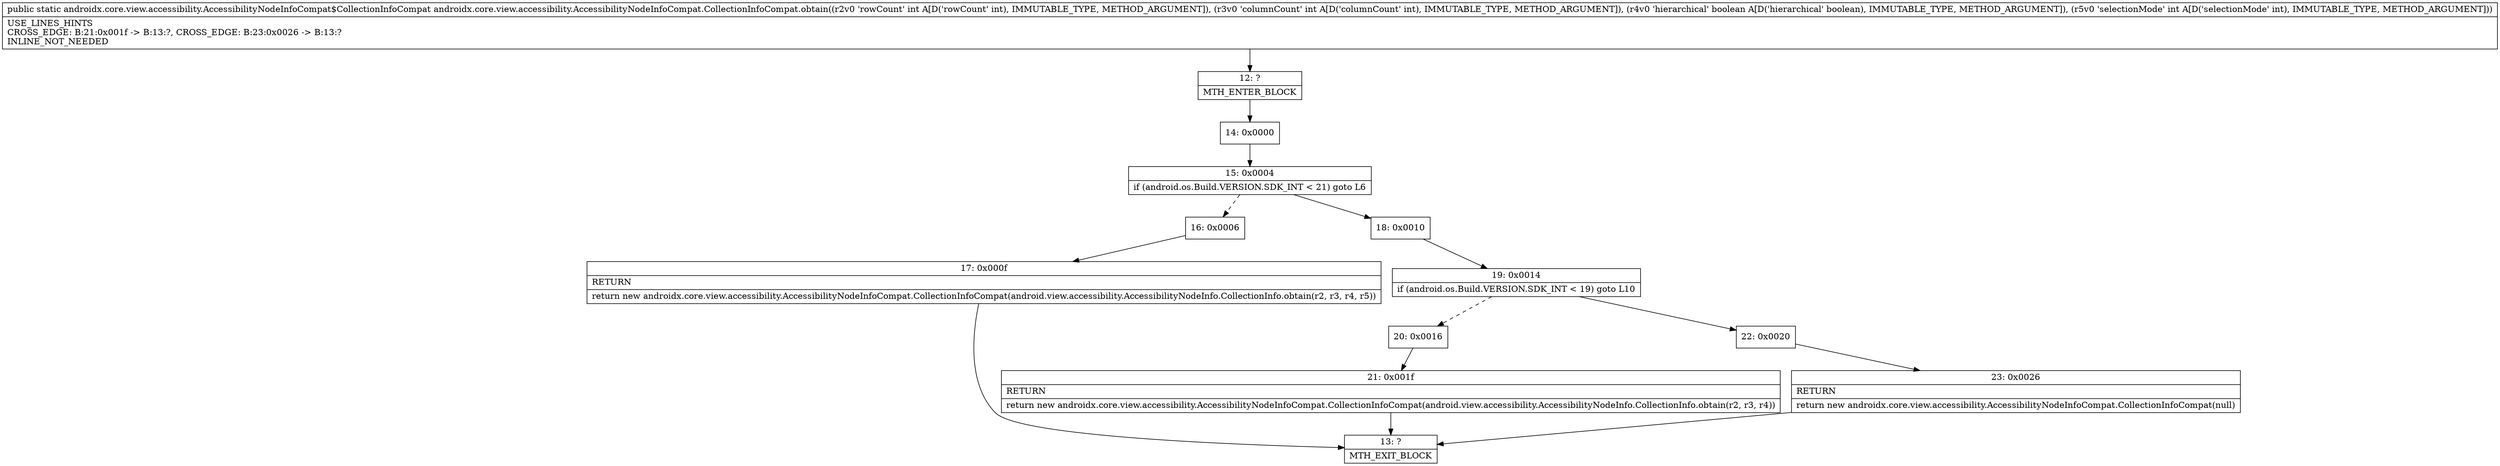 digraph "CFG forandroidx.core.view.accessibility.AccessibilityNodeInfoCompat.CollectionInfoCompat.obtain(IIZI)Landroidx\/core\/view\/accessibility\/AccessibilityNodeInfoCompat$CollectionInfoCompat;" {
Node_12 [shape=record,label="{12\:\ ?|MTH_ENTER_BLOCK\l}"];
Node_14 [shape=record,label="{14\:\ 0x0000}"];
Node_15 [shape=record,label="{15\:\ 0x0004|if (android.os.Build.VERSION.SDK_INT \< 21) goto L6\l}"];
Node_16 [shape=record,label="{16\:\ 0x0006}"];
Node_17 [shape=record,label="{17\:\ 0x000f|RETURN\l|return new androidx.core.view.accessibility.AccessibilityNodeInfoCompat.CollectionInfoCompat(android.view.accessibility.AccessibilityNodeInfo.CollectionInfo.obtain(r2, r3, r4, r5))\l}"];
Node_13 [shape=record,label="{13\:\ ?|MTH_EXIT_BLOCK\l}"];
Node_18 [shape=record,label="{18\:\ 0x0010}"];
Node_19 [shape=record,label="{19\:\ 0x0014|if (android.os.Build.VERSION.SDK_INT \< 19) goto L10\l}"];
Node_20 [shape=record,label="{20\:\ 0x0016}"];
Node_21 [shape=record,label="{21\:\ 0x001f|RETURN\l|return new androidx.core.view.accessibility.AccessibilityNodeInfoCompat.CollectionInfoCompat(android.view.accessibility.AccessibilityNodeInfo.CollectionInfo.obtain(r2, r3, r4))\l}"];
Node_22 [shape=record,label="{22\:\ 0x0020}"];
Node_23 [shape=record,label="{23\:\ 0x0026|RETURN\l|return new androidx.core.view.accessibility.AccessibilityNodeInfoCompat.CollectionInfoCompat(null)\l}"];
MethodNode[shape=record,label="{public static androidx.core.view.accessibility.AccessibilityNodeInfoCompat$CollectionInfoCompat androidx.core.view.accessibility.AccessibilityNodeInfoCompat.CollectionInfoCompat.obtain((r2v0 'rowCount' int A[D('rowCount' int), IMMUTABLE_TYPE, METHOD_ARGUMENT]), (r3v0 'columnCount' int A[D('columnCount' int), IMMUTABLE_TYPE, METHOD_ARGUMENT]), (r4v0 'hierarchical' boolean A[D('hierarchical' boolean), IMMUTABLE_TYPE, METHOD_ARGUMENT]), (r5v0 'selectionMode' int A[D('selectionMode' int), IMMUTABLE_TYPE, METHOD_ARGUMENT]))  | USE_LINES_HINTS\lCROSS_EDGE: B:21:0x001f \-\> B:13:?, CROSS_EDGE: B:23:0x0026 \-\> B:13:?\lINLINE_NOT_NEEDED\l}"];
MethodNode -> Node_12;Node_12 -> Node_14;
Node_14 -> Node_15;
Node_15 -> Node_16[style=dashed];
Node_15 -> Node_18;
Node_16 -> Node_17;
Node_17 -> Node_13;
Node_18 -> Node_19;
Node_19 -> Node_20[style=dashed];
Node_19 -> Node_22;
Node_20 -> Node_21;
Node_21 -> Node_13;
Node_22 -> Node_23;
Node_23 -> Node_13;
}


